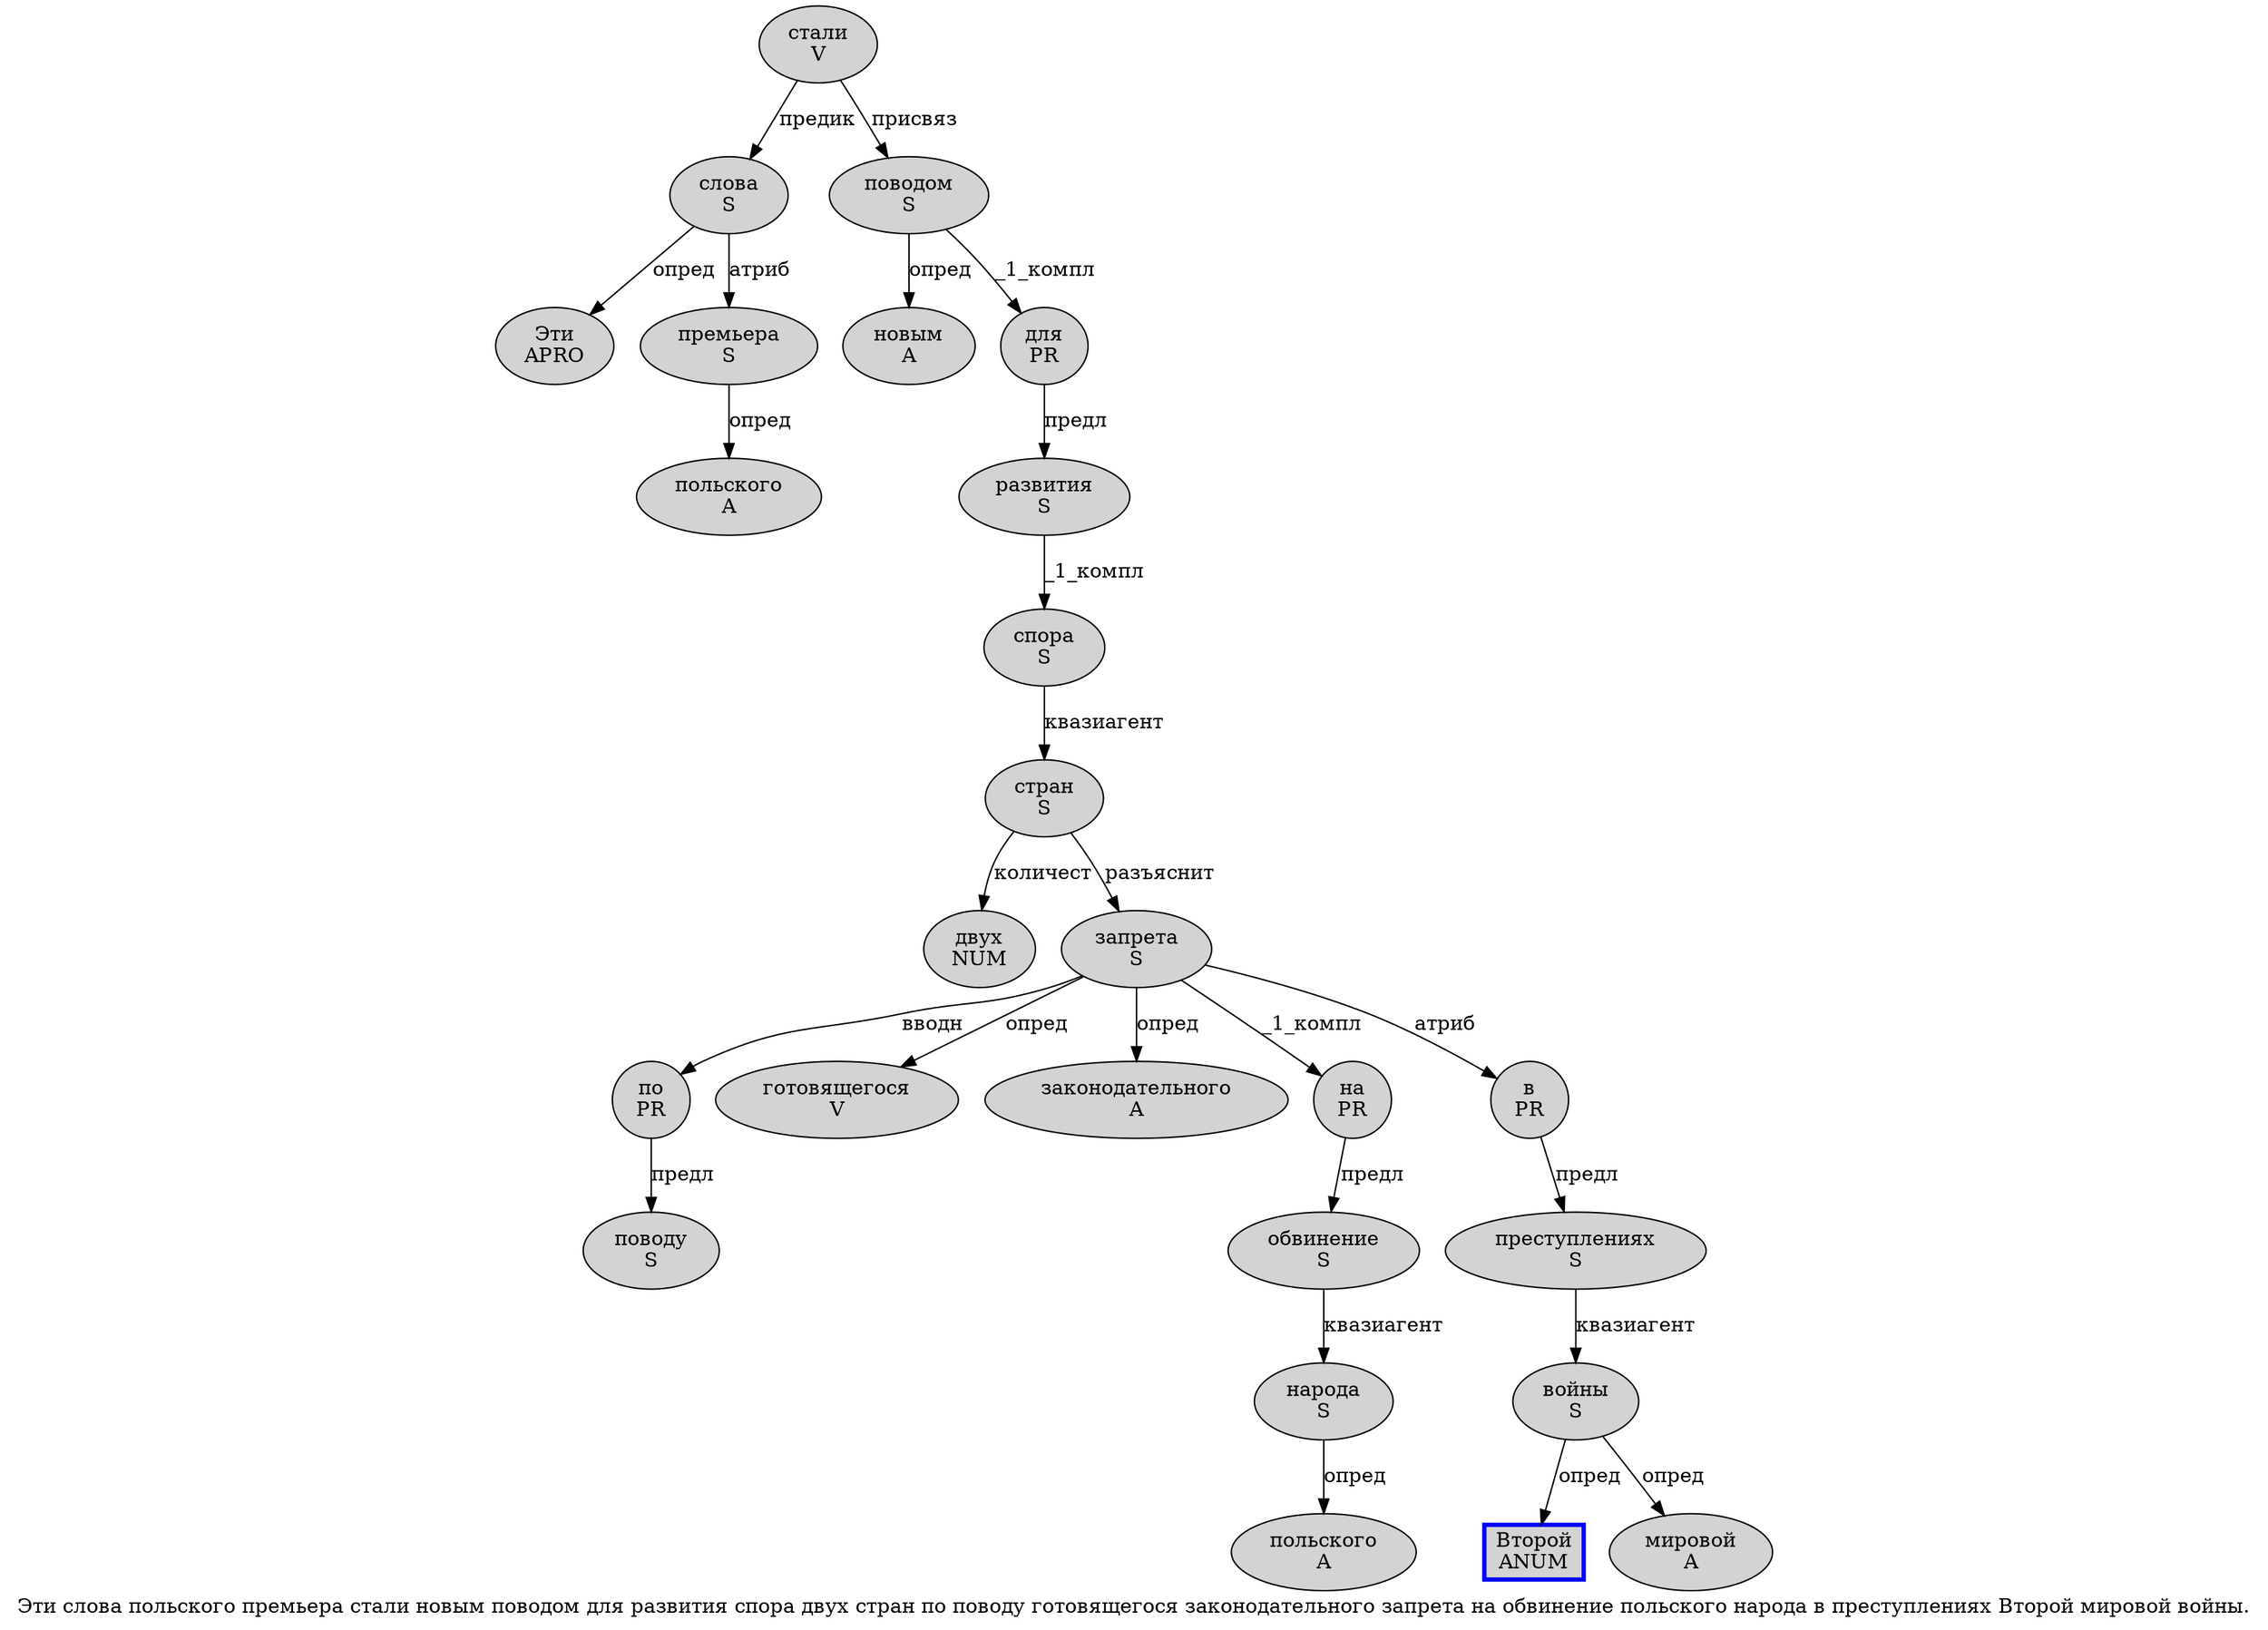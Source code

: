 digraph SENTENCE_299 {
	graph [label="Эти слова польского премьера стали новым поводом для развития спора двух стран по поводу готовящегося законодательного запрета на обвинение польского народа в преступлениях Второй мировой войны."]
	node [style=filled]
		0 [label="Эти
APRO" color="" fillcolor=lightgray penwidth=1 shape=ellipse]
		1 [label="слова
S" color="" fillcolor=lightgray penwidth=1 shape=ellipse]
		2 [label="польского
A" color="" fillcolor=lightgray penwidth=1 shape=ellipse]
		3 [label="премьера
S" color="" fillcolor=lightgray penwidth=1 shape=ellipse]
		4 [label="стали
V" color="" fillcolor=lightgray penwidth=1 shape=ellipse]
		5 [label="новым
A" color="" fillcolor=lightgray penwidth=1 shape=ellipse]
		6 [label="поводом
S" color="" fillcolor=lightgray penwidth=1 shape=ellipse]
		7 [label="для
PR" color="" fillcolor=lightgray penwidth=1 shape=ellipse]
		8 [label="развития
S" color="" fillcolor=lightgray penwidth=1 shape=ellipse]
		9 [label="спора
S" color="" fillcolor=lightgray penwidth=1 shape=ellipse]
		10 [label="двух
NUM" color="" fillcolor=lightgray penwidth=1 shape=ellipse]
		11 [label="стран
S" color="" fillcolor=lightgray penwidth=1 shape=ellipse]
		12 [label="по
PR" color="" fillcolor=lightgray penwidth=1 shape=ellipse]
		13 [label="поводу
S" color="" fillcolor=lightgray penwidth=1 shape=ellipse]
		14 [label="готовящегося
V" color="" fillcolor=lightgray penwidth=1 shape=ellipse]
		15 [label="законодательного
A" color="" fillcolor=lightgray penwidth=1 shape=ellipse]
		16 [label="запрета
S" color="" fillcolor=lightgray penwidth=1 shape=ellipse]
		17 [label="на
PR" color="" fillcolor=lightgray penwidth=1 shape=ellipse]
		18 [label="обвинение
S" color="" fillcolor=lightgray penwidth=1 shape=ellipse]
		19 [label="польского
A" color="" fillcolor=lightgray penwidth=1 shape=ellipse]
		20 [label="народа
S" color="" fillcolor=lightgray penwidth=1 shape=ellipse]
		21 [label="в
PR" color="" fillcolor=lightgray penwidth=1 shape=ellipse]
		22 [label="преступлениях
S" color="" fillcolor=lightgray penwidth=1 shape=ellipse]
		23 [label="Второй
ANUM" color=blue fillcolor=lightgray penwidth=3 shape=box]
		24 [label="мировой
A" color="" fillcolor=lightgray penwidth=1 shape=ellipse]
		25 [label="войны
S" color="" fillcolor=lightgray penwidth=1 shape=ellipse]
			12 -> 13 [label="предл"]
			1 -> 0 [label="опред"]
			1 -> 3 [label="атриб"]
			11 -> 10 [label="количест"]
			11 -> 16 [label="разъяснит"]
			7 -> 8 [label="предл"]
			9 -> 11 [label="квазиагент"]
			3 -> 2 [label="опред"]
			25 -> 23 [label="опред"]
			25 -> 24 [label="опред"]
			22 -> 25 [label="квазиагент"]
			8 -> 9 [label="_1_компл"]
			21 -> 22 [label="предл"]
			18 -> 20 [label="квазиагент"]
			16 -> 12 [label="вводн"]
			16 -> 14 [label="опред"]
			16 -> 15 [label="опред"]
			16 -> 17 [label="_1_компл"]
			16 -> 21 [label="атриб"]
			6 -> 5 [label="опред"]
			6 -> 7 [label="_1_компл"]
			20 -> 19 [label="опред"]
			4 -> 1 [label="предик"]
			4 -> 6 [label="присвяз"]
			17 -> 18 [label="предл"]
}